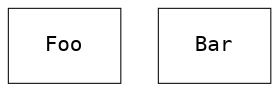 digraph {
    node [shape=box, fontname="Inconsolata, Consolas", fontsize=10, penwidth=0.5]

    Foo, Bar
}
